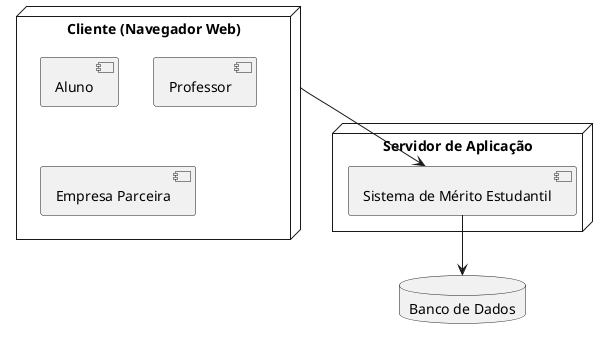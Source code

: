 @startuml
!define RECTANGLE class

node "Cliente (Navegador Web)" {
  [Aluno]
  [Professor]
  [Empresa Parceira]
}

node "Servidor de Aplicação" {
  [Sistema de Mérito Estudantil]
}

database "Banco de Dados"

[Cliente (Navegador Web)] --> [Sistema de Mérito Estudantil]
[Sistema de Mérito Estudantil] --> [Banco de Dados]

@enduml
